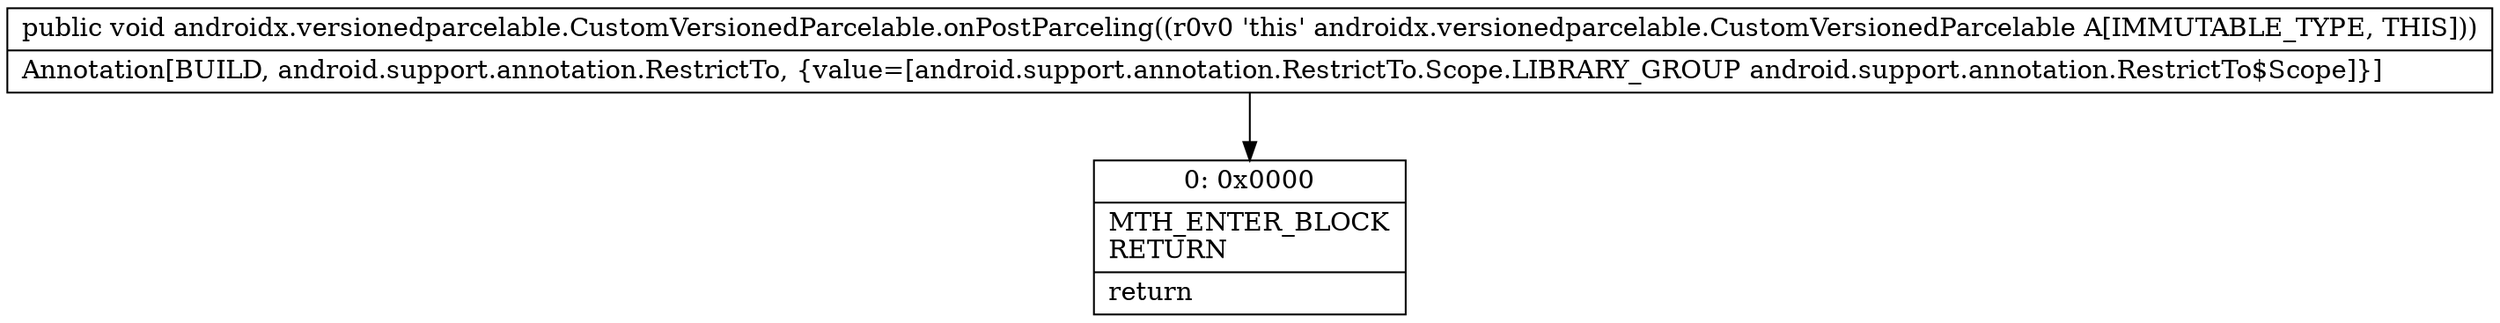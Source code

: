 digraph "CFG forandroidx.versionedparcelable.CustomVersionedParcelable.onPostParceling()V" {
Node_0 [shape=record,label="{0\:\ 0x0000|MTH_ENTER_BLOCK\lRETURN\l|return\l}"];
MethodNode[shape=record,label="{public void androidx.versionedparcelable.CustomVersionedParcelable.onPostParceling((r0v0 'this' androidx.versionedparcelable.CustomVersionedParcelable A[IMMUTABLE_TYPE, THIS]))  | Annotation[BUILD, android.support.annotation.RestrictTo, \{value=[android.support.annotation.RestrictTo.Scope.LIBRARY_GROUP android.support.annotation.RestrictTo$Scope]\}]\l}"];
MethodNode -> Node_0;
}

